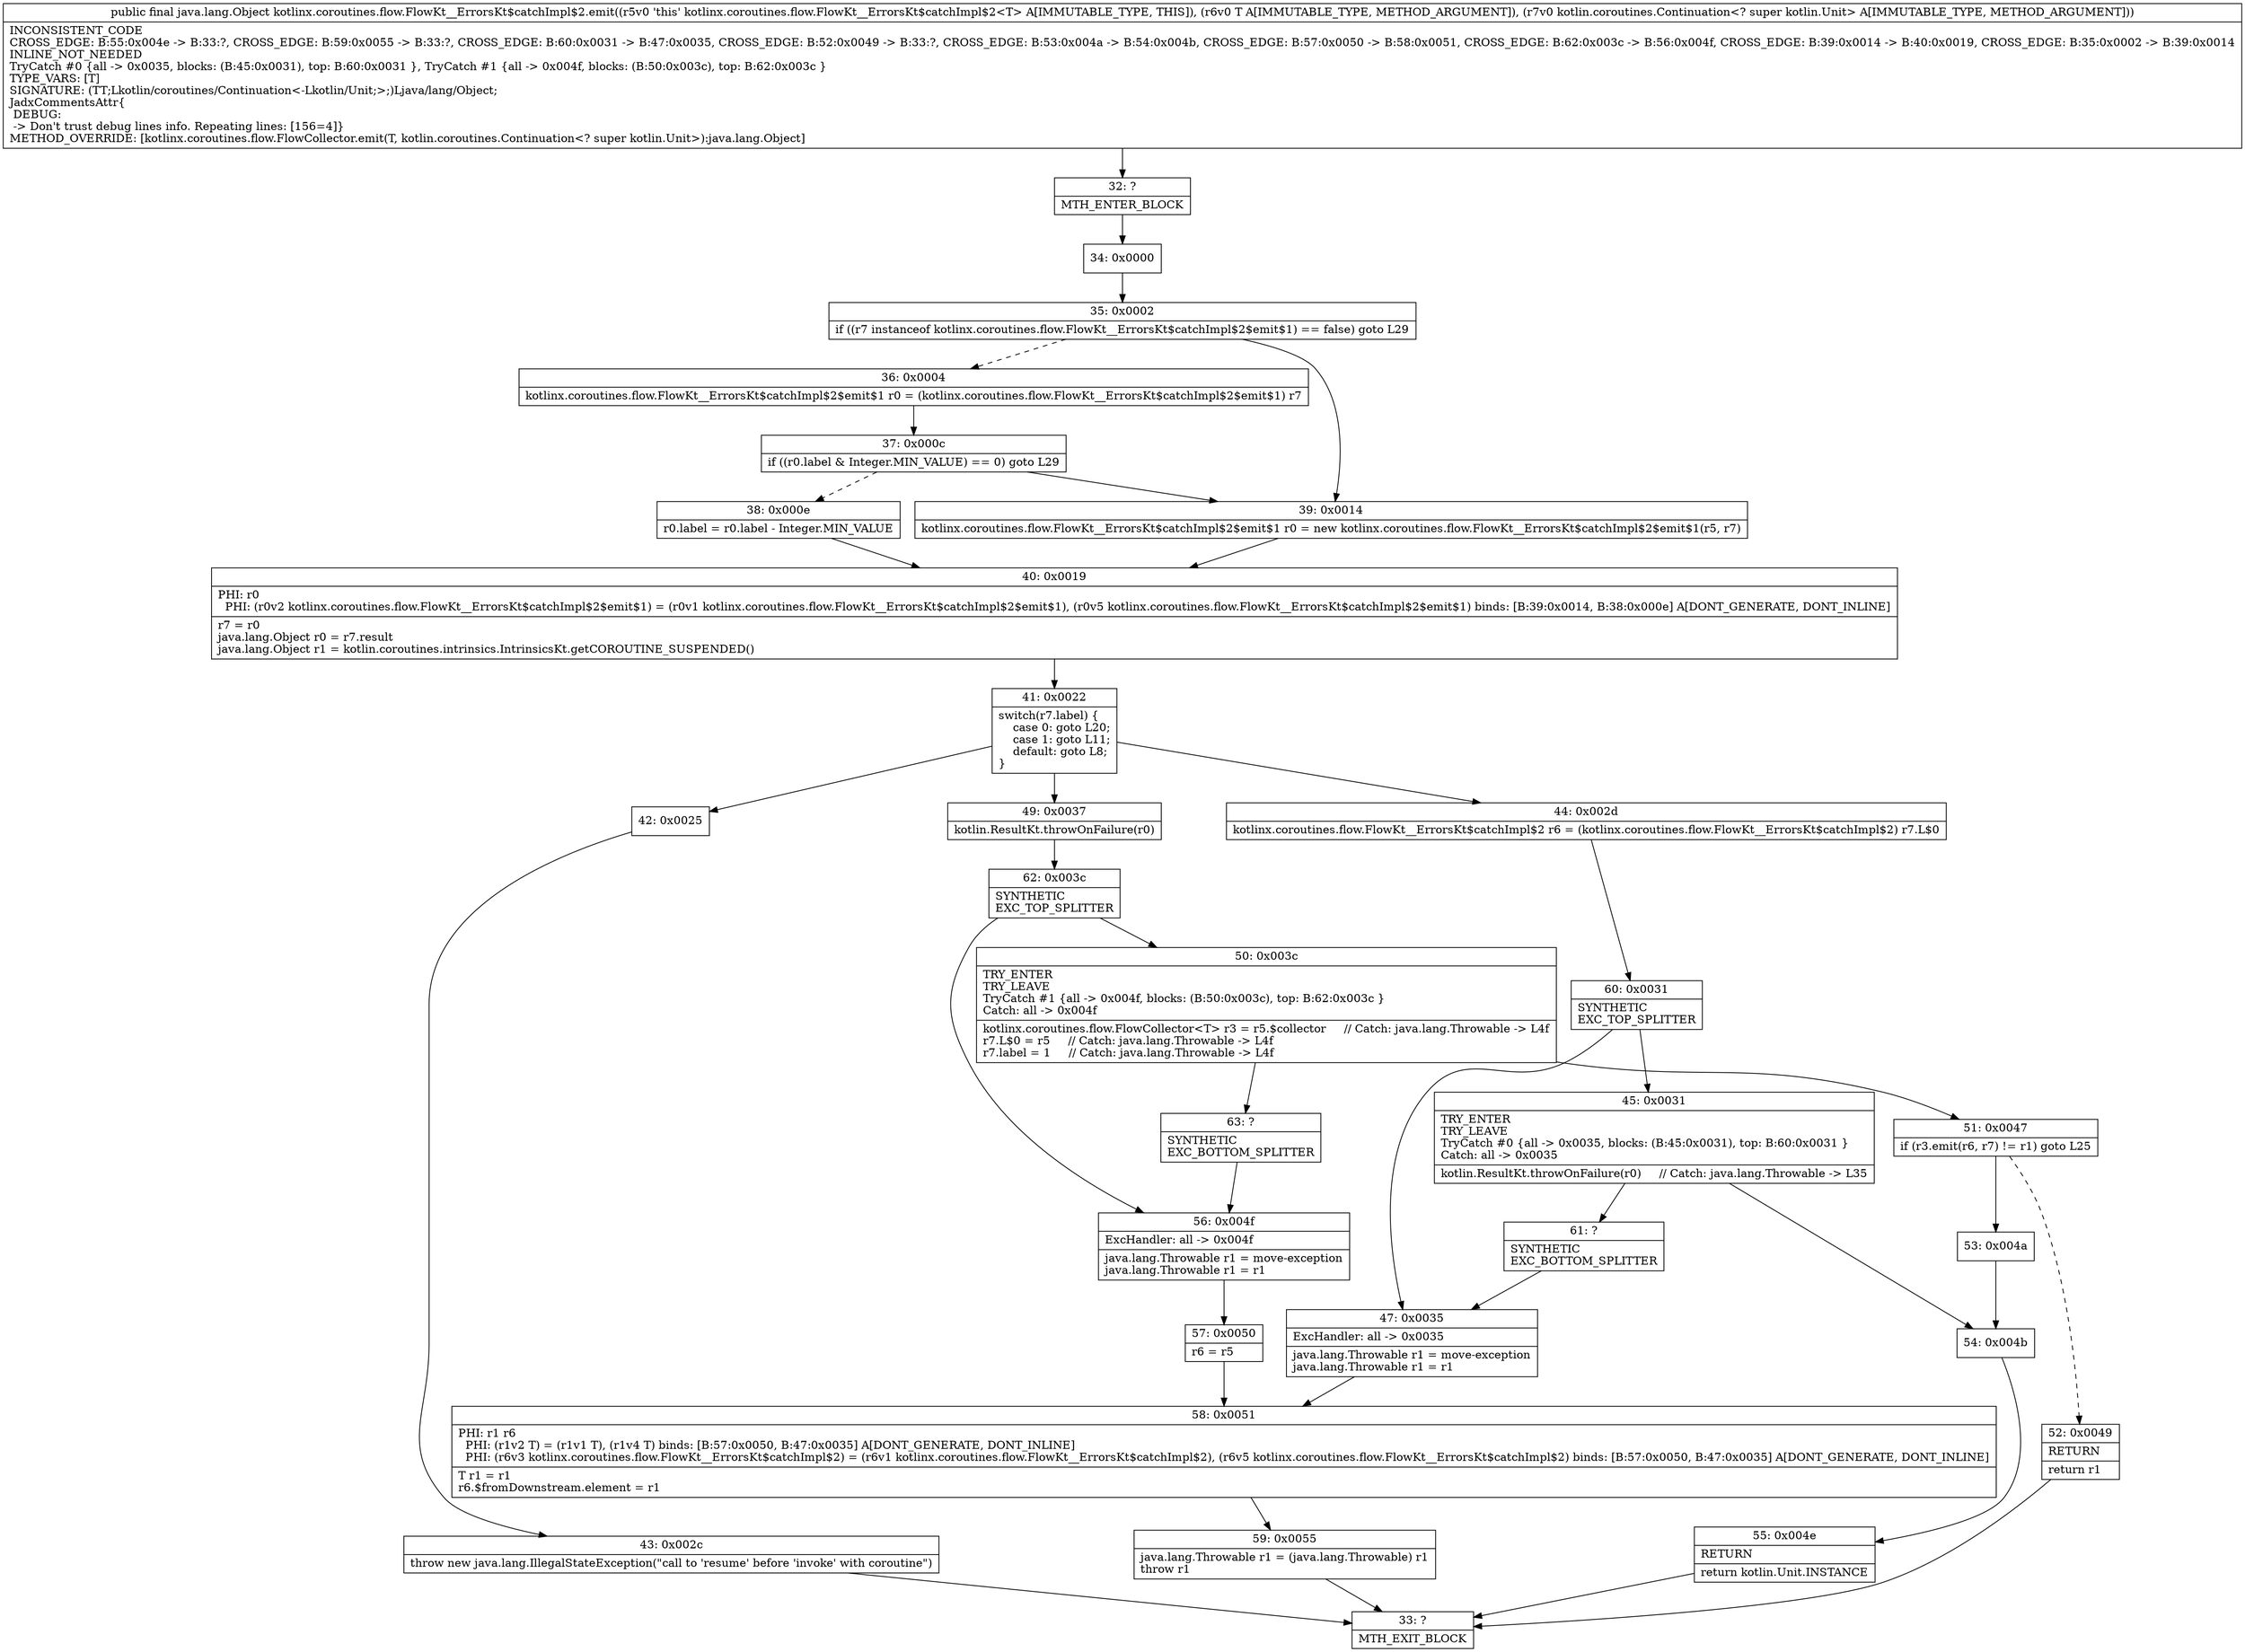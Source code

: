 digraph "CFG forkotlinx.coroutines.flow.FlowKt__ErrorsKt$catchImpl$2.emit(Ljava\/lang\/Object;Lkotlin\/coroutines\/Continuation;)Ljava\/lang\/Object;" {
Node_32 [shape=record,label="{32\:\ ?|MTH_ENTER_BLOCK\l}"];
Node_34 [shape=record,label="{34\:\ 0x0000}"];
Node_35 [shape=record,label="{35\:\ 0x0002|if ((r7 instanceof kotlinx.coroutines.flow.FlowKt__ErrorsKt$catchImpl$2$emit$1) == false) goto L29\l}"];
Node_36 [shape=record,label="{36\:\ 0x0004|kotlinx.coroutines.flow.FlowKt__ErrorsKt$catchImpl$2$emit$1 r0 = (kotlinx.coroutines.flow.FlowKt__ErrorsKt$catchImpl$2$emit$1) r7\l}"];
Node_37 [shape=record,label="{37\:\ 0x000c|if ((r0.label & Integer.MIN_VALUE) == 0) goto L29\l}"];
Node_38 [shape=record,label="{38\:\ 0x000e|r0.label = r0.label \- Integer.MIN_VALUE\l}"];
Node_40 [shape=record,label="{40\:\ 0x0019|PHI: r0 \l  PHI: (r0v2 kotlinx.coroutines.flow.FlowKt__ErrorsKt$catchImpl$2$emit$1) = (r0v1 kotlinx.coroutines.flow.FlowKt__ErrorsKt$catchImpl$2$emit$1), (r0v5 kotlinx.coroutines.flow.FlowKt__ErrorsKt$catchImpl$2$emit$1) binds: [B:39:0x0014, B:38:0x000e] A[DONT_GENERATE, DONT_INLINE]\l|r7 = r0\ljava.lang.Object r0 = r7.result\ljava.lang.Object r1 = kotlin.coroutines.intrinsics.IntrinsicsKt.getCOROUTINE_SUSPENDED()\l}"];
Node_41 [shape=record,label="{41\:\ 0x0022|switch(r7.label) \{\l    case 0: goto L20;\l    case 1: goto L11;\l    default: goto L8;\l\}\l}"];
Node_42 [shape=record,label="{42\:\ 0x0025}"];
Node_43 [shape=record,label="{43\:\ 0x002c|throw new java.lang.IllegalStateException(\"call to 'resume' before 'invoke' with coroutine\")\l}"];
Node_33 [shape=record,label="{33\:\ ?|MTH_EXIT_BLOCK\l}"];
Node_44 [shape=record,label="{44\:\ 0x002d|kotlinx.coroutines.flow.FlowKt__ErrorsKt$catchImpl$2 r6 = (kotlinx.coroutines.flow.FlowKt__ErrorsKt$catchImpl$2) r7.L$0\l}"];
Node_60 [shape=record,label="{60\:\ 0x0031|SYNTHETIC\lEXC_TOP_SPLITTER\l}"];
Node_45 [shape=record,label="{45\:\ 0x0031|TRY_ENTER\lTRY_LEAVE\lTryCatch #0 \{all \-\> 0x0035, blocks: (B:45:0x0031), top: B:60:0x0031 \}\lCatch: all \-\> 0x0035\l|kotlin.ResultKt.throwOnFailure(r0)     \/\/ Catch: java.lang.Throwable \-\> L35\l}"];
Node_54 [shape=record,label="{54\:\ 0x004b}"];
Node_55 [shape=record,label="{55\:\ 0x004e|RETURN\l|return kotlin.Unit.INSTANCE\l}"];
Node_61 [shape=record,label="{61\:\ ?|SYNTHETIC\lEXC_BOTTOM_SPLITTER\l}"];
Node_47 [shape=record,label="{47\:\ 0x0035|ExcHandler: all \-\> 0x0035\l|java.lang.Throwable r1 = move\-exception\ljava.lang.Throwable r1 = r1\l}"];
Node_58 [shape=record,label="{58\:\ 0x0051|PHI: r1 r6 \l  PHI: (r1v2 T) = (r1v1 T), (r1v4 T) binds: [B:57:0x0050, B:47:0x0035] A[DONT_GENERATE, DONT_INLINE]\l  PHI: (r6v3 kotlinx.coroutines.flow.FlowKt__ErrorsKt$catchImpl$2) = (r6v1 kotlinx.coroutines.flow.FlowKt__ErrorsKt$catchImpl$2), (r6v5 kotlinx.coroutines.flow.FlowKt__ErrorsKt$catchImpl$2) binds: [B:57:0x0050, B:47:0x0035] A[DONT_GENERATE, DONT_INLINE]\l|T r1 = r1\lr6.$fromDownstream.element = r1\l}"];
Node_59 [shape=record,label="{59\:\ 0x0055|java.lang.Throwable r1 = (java.lang.Throwable) r1\lthrow r1\l}"];
Node_49 [shape=record,label="{49\:\ 0x0037|kotlin.ResultKt.throwOnFailure(r0)\l}"];
Node_62 [shape=record,label="{62\:\ 0x003c|SYNTHETIC\lEXC_TOP_SPLITTER\l}"];
Node_50 [shape=record,label="{50\:\ 0x003c|TRY_ENTER\lTRY_LEAVE\lTryCatch #1 \{all \-\> 0x004f, blocks: (B:50:0x003c), top: B:62:0x003c \}\lCatch: all \-\> 0x004f\l|kotlinx.coroutines.flow.FlowCollector\<T\> r3 = r5.$collector     \/\/ Catch: java.lang.Throwable \-\> L4f\lr7.L$0 = r5     \/\/ Catch: java.lang.Throwable \-\> L4f\lr7.label = 1     \/\/ Catch: java.lang.Throwable \-\> L4f\l}"];
Node_51 [shape=record,label="{51\:\ 0x0047|if (r3.emit(r6, r7) != r1) goto L25\l}"];
Node_52 [shape=record,label="{52\:\ 0x0049|RETURN\l|return r1\l}"];
Node_53 [shape=record,label="{53\:\ 0x004a}"];
Node_63 [shape=record,label="{63\:\ ?|SYNTHETIC\lEXC_BOTTOM_SPLITTER\l}"];
Node_56 [shape=record,label="{56\:\ 0x004f|ExcHandler: all \-\> 0x004f\l|java.lang.Throwable r1 = move\-exception\ljava.lang.Throwable r1 = r1\l}"];
Node_57 [shape=record,label="{57\:\ 0x0050|r6 = r5\l}"];
Node_39 [shape=record,label="{39\:\ 0x0014|kotlinx.coroutines.flow.FlowKt__ErrorsKt$catchImpl$2$emit$1 r0 = new kotlinx.coroutines.flow.FlowKt__ErrorsKt$catchImpl$2$emit$1(r5, r7)\l}"];
MethodNode[shape=record,label="{public final java.lang.Object kotlinx.coroutines.flow.FlowKt__ErrorsKt$catchImpl$2.emit((r5v0 'this' kotlinx.coroutines.flow.FlowKt__ErrorsKt$catchImpl$2\<T\> A[IMMUTABLE_TYPE, THIS]), (r6v0 T A[IMMUTABLE_TYPE, METHOD_ARGUMENT]), (r7v0 kotlin.coroutines.Continuation\<? super kotlin.Unit\> A[IMMUTABLE_TYPE, METHOD_ARGUMENT]))  | INCONSISTENT_CODE\lCROSS_EDGE: B:55:0x004e \-\> B:33:?, CROSS_EDGE: B:59:0x0055 \-\> B:33:?, CROSS_EDGE: B:60:0x0031 \-\> B:47:0x0035, CROSS_EDGE: B:52:0x0049 \-\> B:33:?, CROSS_EDGE: B:53:0x004a \-\> B:54:0x004b, CROSS_EDGE: B:57:0x0050 \-\> B:58:0x0051, CROSS_EDGE: B:62:0x003c \-\> B:56:0x004f, CROSS_EDGE: B:39:0x0014 \-\> B:40:0x0019, CROSS_EDGE: B:35:0x0002 \-\> B:39:0x0014\lINLINE_NOT_NEEDED\lTryCatch #0 \{all \-\> 0x0035, blocks: (B:45:0x0031), top: B:60:0x0031 \}, TryCatch #1 \{all \-\> 0x004f, blocks: (B:50:0x003c), top: B:62:0x003c \}\lTYPE_VARS: [T]\lSIGNATURE: (TT;Lkotlin\/coroutines\/Continuation\<\-Lkotlin\/Unit;\>;)Ljava\/lang\/Object;\lJadxCommentsAttr\{\l DEBUG: \l \-\> Don't trust debug lines info. Repeating lines: [156=4]\}\lMETHOD_OVERRIDE: [kotlinx.coroutines.flow.FlowCollector.emit(T, kotlin.coroutines.Continuation\<? super kotlin.Unit\>):java.lang.Object]\l}"];
MethodNode -> Node_32;Node_32 -> Node_34;
Node_34 -> Node_35;
Node_35 -> Node_36[style=dashed];
Node_35 -> Node_39;
Node_36 -> Node_37;
Node_37 -> Node_38[style=dashed];
Node_37 -> Node_39;
Node_38 -> Node_40;
Node_40 -> Node_41;
Node_41 -> Node_42;
Node_41 -> Node_44;
Node_41 -> Node_49;
Node_42 -> Node_43;
Node_43 -> Node_33;
Node_44 -> Node_60;
Node_60 -> Node_45;
Node_60 -> Node_47;
Node_45 -> Node_54;
Node_45 -> Node_61;
Node_54 -> Node_55;
Node_55 -> Node_33;
Node_61 -> Node_47;
Node_47 -> Node_58;
Node_58 -> Node_59;
Node_59 -> Node_33;
Node_49 -> Node_62;
Node_62 -> Node_50;
Node_62 -> Node_56;
Node_50 -> Node_51;
Node_50 -> Node_63;
Node_51 -> Node_52[style=dashed];
Node_51 -> Node_53;
Node_52 -> Node_33;
Node_53 -> Node_54;
Node_63 -> Node_56;
Node_56 -> Node_57;
Node_57 -> Node_58;
Node_39 -> Node_40;
}

